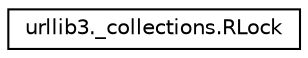 digraph "Graphical Class Hierarchy"
{
 // LATEX_PDF_SIZE
  edge [fontname="Helvetica",fontsize="10",labelfontname="Helvetica",labelfontsize="10"];
  node [fontname="Helvetica",fontsize="10",shape=record];
  rankdir="LR";
  Node0 [label="urllib3._collections.RLock",height=0.2,width=0.4,color="black", fillcolor="white", style="filled",URL="$classurllib3_1_1__collections_1_1RLock.html",tooltip=" "];
}
